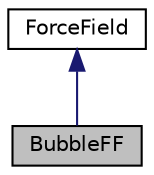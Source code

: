 digraph "BubbleFF"
{
 // INTERACTIVE_SVG=YES
  edge [fontname="Helvetica",fontsize="10",labelfontname="Helvetica",labelfontsize="10"];
  node [fontname="Helvetica",fontsize="10",shape=record];
  Node0 [label="BubbleFF",height=0.2,width=0.4,color="black", fillcolor="grey75", style="filled", fontcolor="black"];
  Node1 -> Node0 [dir="back",color="midnightblue",fontsize="10",style="solid",fontname="Helvetica"];
  Node1 [label="ForceField",height=0.2,width=0.4,color="black", fillcolor="white", style="filled",URL="$classForceField.html",tooltip="An abstract class to represent various force field calculations. "];
}
